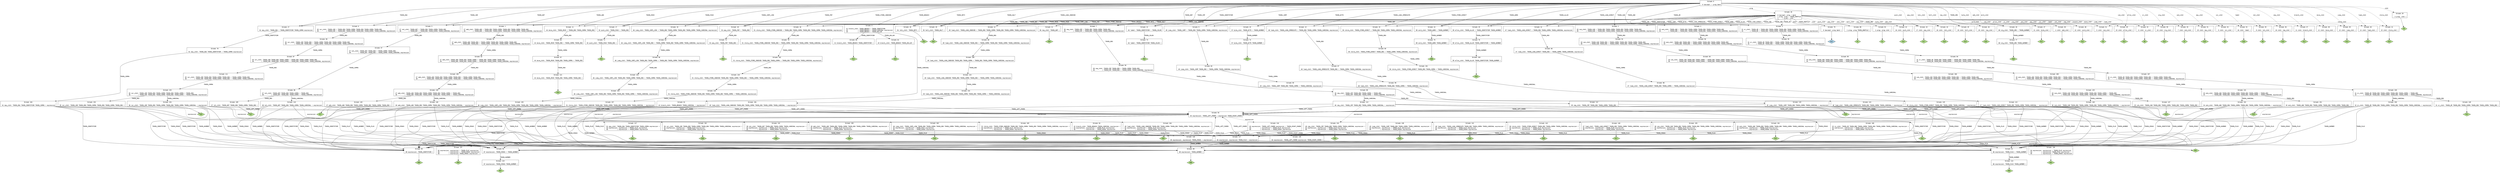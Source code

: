 // Gerado por GNU Bison 3.8.2.
// Reportar erros a <bug-bison@gnu.org>.
// Página inicial: <https://www.gnu.org/software/bison/>.

digraph "Step1/asm_parser.y"
{
  node [fontname = courier, shape = box, colorscheme = paired6]
  edge [fontname = courier]

  0 [label="Estado 0\n\l  0 $accept: • prog $end\l"]
  0 -> 1 [style=solid label="TOKEN_ADD"]
  0 -> 2 [style=solid label="TOKEN_SUB"]
  0 -> 3 [style=solid label="TOKEN_OR"]
  0 -> 4 [style=solid label="TOKEN_AND"]
  0 -> 5 [style=solid label="TOKEN_NOT"]
  0 -> 6 [style=solid label="TOKEN_XOR"]
  0 -> 7 [style=solid label="TOKEN_CMP"]
  0 -> 8 [style=solid label="TOKEN_BRANCH"]
  0 -> 9 [style=solid label="TOKEN_JUMP"]
  0 -> 10 [style=solid label="TOKEN_JUMP_LINK"]
  0 -> 11 [style=solid label="TOKEN_MOVE"]
  0 -> 12 [style=solid label="TOKEN_LOAD_DIRECT"]
  0 -> 13 [style=solid label="TOKEN_LOAD_IMMEDIATE"]
  0 -> 14 [style=solid label="TOKEN_LOAD_INDEXED"]
  0 -> 15 [style=solid label="TOKEN_STORE_DIRECT"]
  0 -> 16 [style=solid label="TOKEN_STORE_INDEXED"]
  0 -> 17 [style=solid label="TOKEN_PUSH"]
  0 -> 18 [style=solid label="TOKEN_POP"]
  0 -> 19 [style=solid label="TOKEN_RETI"]
  0 -> 20 [style=solid label="TOKEN_HALT"]
  0 -> 21 [style=solid label="TOKEN_NOP"]
  0 -> 22 [style=solid label="TOKEN_IDENTIFIER"]
  0 -> 23 [style=solid label="TOKEN_BYTE"]
  0 -> 24 [style=solid label="TOKEN_WORD"]
  0 -> 25 [style=solid label="TOKEN_ALLOC"]
  0 -> 26 [style=solid label="TOKEN_ORG"]
  0 -> 27 [style=solid label="TOKEN_EQU"]
  0 -> 28 [style=dashed label="prog"]
  0 -> 29 [style=dashed label="stmt"]
  0 -> 30 [style=dashed label="add_stmt"]
  0 -> 31 [style=dashed label="sub_stmt"]
  0 -> 32 [style=dashed label="or_stmt"]
  0 -> 33 [style=dashed label="and_stmt"]
  0 -> 34 [style=dashed label="xor_stmt"]
  0 -> 35 [style=dashed label="not_stmt"]
  0 -> 36 [style=dashed label="cmp_stmt"]
  0 -> 37 [style=dashed label="branch_stmt"]
  0 -> 38 [style=dashed label="move_stmt"]
  0 -> 39 [style=dashed label="jump_stmt"]
  0 -> 40 [style=dashed label="load_stmt"]
  0 -> 41 [style=dashed label="store_stmt"]
  0 -> 42 [style=dashed label="push_stmt"]
  0 -> 43 [style=dashed label="pop_stmt"]
  0 -> 44 [style=dashed label="reti_stmt"]
  0 -> 45 [style=dashed label="halt_stmt"]
  0 -> 46 [style=dashed label="nop_stmt"]
  0 -> 47 [style=dashed label="byte_stmt"]
  0 -> 48 [style=dashed label="word_stmt"]
  0 -> 49 [style=dashed label="alloc_stmt"]
  0 -> 50 [style=dashed label="org_stmt"]
  0 -> 51 [style=dashed label="equ_stmt"]
  0 -> 52 [style=dashed label="label"]
  1 [label="Estado 1\n\l 27 add_stmt: TOKEN_ADD • TOKEN_REG TOKEN_COMMA TOKEN_REG TOKEN_COMMA TOKEN_REG\l 28         | TOKEN_ADD • TOKEN_REG TOKEN_COMMA TOKEN_REG TOKEN_COMMA TOKEN_CARDINAL expression\l"]
  1 -> 53 [style=solid label="TOKEN_REG"]
  2 [label="Estado 2\n\l 29 sub_stmt: TOKEN_SUB • TOKEN_REG TOKEN_COMMA TOKEN_REG TOKEN_COMMA TOKEN_REG\l 30         | TOKEN_SUB • TOKEN_REG TOKEN_COMMA TOKEN_REG TOKEN_COMMA TOKEN_CARDINAL expression\l"]
  2 -> 54 [style=solid label="TOKEN_REG"]
  3 [label="Estado 3\n\l 31 or_stmt: TOKEN_OR • TOKEN_REG TOKEN_COMMA TOKEN_REG TOKEN_COMMA TOKEN_REG\l 32        | TOKEN_OR • TOKEN_REG TOKEN_COMMA TOKEN_REG TOKEN_COMMA TOKEN_CARDINAL expression\l"]
  3 -> 55 [style=solid label="TOKEN_REG"]
  4 [label="Estado 4\n\l 33 and_stmt: TOKEN_AND • TOKEN_REG TOKEN_COMMA TOKEN_REG TOKEN_COMMA TOKEN_REG\l 34         | TOKEN_AND • TOKEN_REG TOKEN_COMMA TOKEN_REG TOKEN_COMMA TOKEN_CARDINAL expression\l"]
  4 -> 56 [style=solid label="TOKEN_REG"]
  5 [label="Estado 5\n\l 37 not_stmt: TOKEN_NOT • TOKEN_REG TOKEN_COMMA TOKEN_REG\l 38         | TOKEN_NOT • TOKEN_REG TOKEN_COMMA TOKEN_CARDINAL expression\l"]
  5 -> 57 [style=solid label="TOKEN_REG"]
  6 [label="Estado 6\n\l 35 xor_stmt: TOKEN_XOR • TOKEN_REG TOKEN_COMMA TOKEN_REG TOKEN_COMMA TOKEN_REG\l 36         | TOKEN_XOR • TOKEN_REG TOKEN_COMMA TOKEN_REG TOKEN_COMMA TOKEN_CARDINAL expression\l"]
  6 -> 58 [style=solid label="TOKEN_REG"]
  7 [label="Estado 7\n\l 39 cmp_stmt: TOKEN_CMP • TOKEN_REG TOKEN_COMMA TOKEN_REG\l 40         | TOKEN_CMP • TOKEN_REG TOKEN_COMMA TOKEN_CARDINAL expression\l"]
  7 -> 59 [style=solid label="TOKEN_REG"]
  8 [label="Estado 8\n\l 41 branch_stmt: TOKEN_BRANCH • TOKEN_IDENTIFIER\l 42            | TOKEN_BRANCH • TOKEN_CARDINAL expression\l 43            | TOKEN_BRANCH • TOKEN_DOLLAR\l"]
  8 -> 60 [style=solid label="TOKEN_IDENTIFIER"]
  8 -> 61 [style=solid label="TOKEN_CARDINAL"]
  8 -> 62 [style=solid label="TOKEN_DOLLAR"]
  9 [label="Estado 9\n\l 45 jump_stmt: TOKEN_JUMP • TOKEN_REG TOKEN_COMMA TOKEN_CARDINAL expression\l"]
  9 -> 63 [style=solid label="TOKEN_REG"]
  10 [label="Estado 10\n\l 46 jump_stmt: TOKEN_JUMP_LINK • TOKEN_REG TOKEN_COMMA TOKEN_REG TOKEN_COMMA TOKEN_CARDINAL expression\l"]
  10 -> 64 [style=solid label="TOKEN_REG"]
  11 [label="Estado 11\n\l 44 move_stmt: TOKEN_MOVE • TOKEN_REG TOKEN_COMMA TOKEN_REG\l"]
  11 -> 65 [style=solid label="TOKEN_REG"]
  12 [label="Estado 12\n\l 47 load_stmt: TOKEN_LOAD_DIRECT • TOKEN_REG TOKEN_COMMA TOKEN_CARDINAL expression\l"]
  12 -> 66 [style=solid label="TOKEN_REG"]
  13 [label="Estado 13\n\l 48 load_stmt: TOKEN_LOAD_IMMEDIATE • TOKEN_REG TOKEN_COMMA TOKEN_CARDINAL expression\l"]
  13 -> 67 [style=solid label="TOKEN_REG"]
  14 [label="Estado 14\n\l 49 load_stmt: TOKEN_LOAD_INDEXED • TOKEN_REG TOKEN_COMMA TOKEN_REG TOKEN_COMMA TOKEN_CARDINAL expression\l"]
  14 -> 68 [style=solid label="TOKEN_REG"]
  15 [label="Estado 15\n\l 50 store_stmt: TOKEN_STORE_DIRECT • TOKEN_REG TOKEN_COMMA TOKEN_CARDINAL expression\l"]
  15 -> 69 [style=solid label="TOKEN_REG"]
  16 [label="Estado 16\n\l 51 store_stmt: TOKEN_STORE_INDEXED • TOKEN_REG TOKEN_COMMA TOKEN_REG TOKEN_COMMA TOKEN_CARDINAL expression\l"]
  16 -> 70 [style=solid label="TOKEN_REG"]
  17 [label="Estado 17\n\l 52 push_stmt: TOKEN_PUSH • TOKEN_REG\l"]
  17 -> 71 [style=solid label="TOKEN_REG"]
  18 [label="Estado 18\n\l 53 pop_stmt: TOKEN_POP • TOKEN_REG\l"]
  18 -> 72 [style=solid label="TOKEN_REG"]
  19 [label="Estado 19\n\l 54 reti_stmt: TOKEN_RETI •\l"]
  19 -> "19R54" [style=solid]
 "19R54" [label="R54", fillcolor=3, shape=diamond, style=filled]
  20 [label="Estado 20\n\l 55 halt_stmt: TOKEN_HALT •\l"]
  20 -> "20R55" [style=solid]
 "20R55" [label="R55", fillcolor=3, shape=diamond, style=filled]
  21 [label="Estado 21\n\l 56 nop_stmt: TOKEN_NOP •\l"]
  21 -> "21R56" [style=solid]
 "21R56" [label="R56", fillcolor=3, shape=diamond, style=filled]
  22 [label="Estado 22\n\l 62 label: TOKEN_IDENTIFIER • TOKEN_COLON\l"]
  22 -> 73 [style=solid label="TOKEN_COLON"]
  23 [label="Estado 23\n\l 57 byte_stmt: TOKEN_BYTE • TOKEN_NUMBER\l"]
  23 -> 74 [style=solid label="TOKEN_NUMBER"]
  24 [label="Estado 24\n\l 58 word_stmt: TOKEN_WORD • TOKEN_NUMBER\l"]
  24 -> 75 [style=solid label="TOKEN_NUMBER"]
  25 [label="Estado 25\n\l 59 alloc_stmt: TOKEN_ALLOC • TOKEN_IDENTIFIER TOKEN_NUMBER\l"]
  25 -> 76 [style=solid label="TOKEN_IDENTIFIER"]
  26 [label="Estado 26\n\l 60 org_stmt: TOKEN_ORG • TOKEN_NUMBER\l"]
  26 -> 77 [style=solid label="TOKEN_NUMBER"]
  27 [label="Estado 27\n\l 61 equ_stmt: TOKEN_EQU • TOKEN_IDENTIFIER TOKEN_COMMA expression\l"]
  27 -> 78 [style=solid label="TOKEN_IDENTIFIER"]
  28 [label="Estado 28\n\l  0 $accept: prog • $end\l  1 prog: prog • TOKEN_ENDFILE\l  2     | prog • stmt\l"]
  28 -> 79 [style=solid label="$end"]
  28 -> 1 [style=solid label="TOKEN_ADD"]
  28 -> 2 [style=solid label="TOKEN_SUB"]
  28 -> 3 [style=solid label="TOKEN_OR"]
  28 -> 4 [style=solid label="TOKEN_AND"]
  28 -> 5 [style=solid label="TOKEN_NOT"]
  28 -> 6 [style=solid label="TOKEN_XOR"]
  28 -> 7 [style=solid label="TOKEN_CMP"]
  28 -> 8 [style=solid label="TOKEN_BRANCH"]
  28 -> 9 [style=solid label="TOKEN_JUMP"]
  28 -> 10 [style=solid label="TOKEN_JUMP_LINK"]
  28 -> 11 [style=solid label="TOKEN_MOVE"]
  28 -> 12 [style=solid label="TOKEN_LOAD_DIRECT"]
  28 -> 13 [style=solid label="TOKEN_LOAD_IMMEDIATE"]
  28 -> 14 [style=solid label="TOKEN_LOAD_INDEXED"]
  28 -> 15 [style=solid label="TOKEN_STORE_DIRECT"]
  28 -> 16 [style=solid label="TOKEN_STORE_INDEXED"]
  28 -> 17 [style=solid label="TOKEN_PUSH"]
  28 -> 18 [style=solid label="TOKEN_POP"]
  28 -> 19 [style=solid label="TOKEN_RETI"]
  28 -> 20 [style=solid label="TOKEN_HALT"]
  28 -> 21 [style=solid label="TOKEN_NOP"]
  28 -> 22 [style=solid label="TOKEN_IDENTIFIER"]
  28 -> 80 [style=solid label="TOKEN_ENDFILE"]
  28 -> 23 [style=solid label="TOKEN_BYTE"]
  28 -> 24 [style=solid label="TOKEN_WORD"]
  28 -> 25 [style=solid label="TOKEN_ALLOC"]
  28 -> 26 [style=solid label="TOKEN_ORG"]
  28 -> 27 [style=solid label="TOKEN_EQU"]
  28 -> 81 [style=dashed label="stmt"]
  28 -> 30 [style=dashed label="add_stmt"]
  28 -> 31 [style=dashed label="sub_stmt"]
  28 -> 32 [style=dashed label="or_stmt"]
  28 -> 33 [style=dashed label="and_stmt"]
  28 -> 34 [style=dashed label="xor_stmt"]
  28 -> 35 [style=dashed label="not_stmt"]
  28 -> 36 [style=dashed label="cmp_stmt"]
  28 -> 37 [style=dashed label="branch_stmt"]
  28 -> 38 [style=dashed label="move_stmt"]
  28 -> 39 [style=dashed label="jump_stmt"]
  28 -> 40 [style=dashed label="load_stmt"]
  28 -> 41 [style=dashed label="store_stmt"]
  28 -> 42 [style=dashed label="push_stmt"]
  28 -> 43 [style=dashed label="pop_stmt"]
  28 -> 44 [style=dashed label="reti_stmt"]
  28 -> 45 [style=dashed label="halt_stmt"]
  28 -> 46 [style=dashed label="nop_stmt"]
  28 -> 47 [style=dashed label="byte_stmt"]
  28 -> 48 [style=dashed label="word_stmt"]
  28 -> 49 [style=dashed label="alloc_stmt"]
  28 -> 50 [style=dashed label="org_stmt"]
  28 -> 51 [style=dashed label="equ_stmt"]
  28 -> 52 [style=dashed label="label"]
  29 [label="Estado 29\n\l  3 prog: stmt •\l"]
  29 -> "29R3" [style=solid]
 "29R3" [label="R3", fillcolor=3, shape=diamond, style=filled]
  30 [label="Estado 30\n\l  4 stmt: add_stmt •\l"]
  30 -> "30R4" [style=solid]
 "30R4" [label="R4", fillcolor=3, shape=diamond, style=filled]
  31 [label="Estado 31\n\l  5 stmt: sub_stmt •\l"]
  31 -> "31R5" [style=solid]
 "31R5" [label="R5", fillcolor=3, shape=diamond, style=filled]
  32 [label="Estado 32\n\l  6 stmt: or_stmt •\l"]
  32 -> "32R6" [style=solid]
 "32R6" [label="R6", fillcolor=3, shape=diamond, style=filled]
  33 [label="Estado 33\n\l  7 stmt: and_stmt •\l"]
  33 -> "33R7" [style=solid]
 "33R7" [label="R7", fillcolor=3, shape=diamond, style=filled]
  34 [label="Estado 34\n\l  9 stmt: xor_stmt •\l"]
  34 -> "34R9" [style=solid]
 "34R9" [label="R9", fillcolor=3, shape=diamond, style=filled]
  35 [label="Estado 35\n\l  8 stmt: not_stmt •\l"]
  35 -> "35R8" [style=solid]
 "35R8" [label="R8", fillcolor=3, shape=diamond, style=filled]
  36 [label="Estado 36\n\l 10 stmt: cmp_stmt •\l"]
  36 -> "36R10" [style=solid]
 "36R10" [label="R10", fillcolor=3, shape=diamond, style=filled]
  37 [label="Estado 37\n\l 11 stmt: branch_stmt •\l"]
  37 -> "37R11" [style=solid]
 "37R11" [label="R11", fillcolor=3, shape=diamond, style=filled]
  38 [label="Estado 38\n\l 12 stmt: move_stmt •\l"]
  38 -> "38R12" [style=solid]
 "38R12" [label="R12", fillcolor=3, shape=diamond, style=filled]
  39 [label="Estado 39\n\l 13 stmt: jump_stmt •\l"]
  39 -> "39R13" [style=solid]
 "39R13" [label="R13", fillcolor=3, shape=diamond, style=filled]
  40 [label="Estado 40\n\l 14 stmt: load_stmt •\l"]
  40 -> "40R14" [style=solid]
 "40R14" [label="R14", fillcolor=3, shape=diamond, style=filled]
  41 [label="Estado 41\n\l 15 stmt: store_stmt •\l"]
  41 -> "41R15" [style=solid]
 "41R15" [label="R15", fillcolor=3, shape=diamond, style=filled]
  42 [label="Estado 42\n\l 16 stmt: push_stmt •\l"]
  42 -> "42R16" [style=solid]
 "42R16" [label="R16", fillcolor=3, shape=diamond, style=filled]
  43 [label="Estado 43\n\l 17 stmt: pop_stmt •\l"]
  43 -> "43R17" [style=solid]
 "43R17" [label="R17", fillcolor=3, shape=diamond, style=filled]
  44 [label="Estado 44\n\l 18 stmt: reti_stmt •\l"]
  44 -> "44R18" [style=solid]
 "44R18" [label="R18", fillcolor=3, shape=diamond, style=filled]
  45 [label="Estado 45\n\l 19 stmt: halt_stmt •\l"]
  45 -> "45R19" [style=solid]
 "45R19" [label="R19", fillcolor=3, shape=diamond, style=filled]
  46 [label="Estado 46\n\l 20 stmt: nop_stmt •\l"]
  46 -> "46R20" [style=solid]
 "46R20" [label="R20", fillcolor=3, shape=diamond, style=filled]
  47 [label="Estado 47\n\l 21 stmt: byte_stmt •\l"]
  47 -> "47R21" [style=solid]
 "47R21" [label="R21", fillcolor=3, shape=diamond, style=filled]
  48 [label="Estado 48\n\l 22 stmt: word_stmt •\l"]
  48 -> "48R22" [style=solid]
 "48R22" [label="R22", fillcolor=3, shape=diamond, style=filled]
  49 [label="Estado 49\n\l 23 stmt: alloc_stmt •\l"]
  49 -> "49R23" [style=solid]
 "49R23" [label="R23", fillcolor=3, shape=diamond, style=filled]
  50 [label="Estado 50\n\l 24 stmt: org_stmt •\l"]
  50 -> "50R24" [style=solid]
 "50R24" [label="R24", fillcolor=3, shape=diamond, style=filled]
  51 [label="Estado 51\n\l 25 stmt: equ_stmt •\l"]
  51 -> "51R25" [style=solid]
 "51R25" [label="R25", fillcolor=3, shape=diamond, style=filled]
  52 [label="Estado 52\n\l 26 stmt: label •\l"]
  52 -> "52R26" [style=solid]
 "52R26" [label="R26", fillcolor=3, shape=diamond, style=filled]
  53 [label="Estado 53\n\l 27 add_stmt: TOKEN_ADD TOKEN_REG • TOKEN_COMMA TOKEN_REG TOKEN_COMMA TOKEN_REG\l 28         | TOKEN_ADD TOKEN_REG • TOKEN_COMMA TOKEN_REG TOKEN_COMMA TOKEN_CARDINAL expression\l"]
  53 -> 82 [style=solid label="TOKEN_COMMA"]
  54 [label="Estado 54\n\l 29 sub_stmt: TOKEN_SUB TOKEN_REG • TOKEN_COMMA TOKEN_REG TOKEN_COMMA TOKEN_REG\l 30         | TOKEN_SUB TOKEN_REG • TOKEN_COMMA TOKEN_REG TOKEN_COMMA TOKEN_CARDINAL expression\l"]
  54 -> 83 [style=solid label="TOKEN_COMMA"]
  55 [label="Estado 55\n\l 31 or_stmt: TOKEN_OR TOKEN_REG • TOKEN_COMMA TOKEN_REG TOKEN_COMMA TOKEN_REG\l 32        | TOKEN_OR TOKEN_REG • TOKEN_COMMA TOKEN_REG TOKEN_COMMA TOKEN_CARDINAL expression\l"]
  55 -> 84 [style=solid label="TOKEN_COMMA"]
  56 [label="Estado 56\n\l 33 and_stmt: TOKEN_AND TOKEN_REG • TOKEN_COMMA TOKEN_REG TOKEN_COMMA TOKEN_REG\l 34         | TOKEN_AND TOKEN_REG • TOKEN_COMMA TOKEN_REG TOKEN_COMMA TOKEN_CARDINAL expression\l"]
  56 -> 85 [style=solid label="TOKEN_COMMA"]
  57 [label="Estado 57\n\l 37 not_stmt: TOKEN_NOT TOKEN_REG • TOKEN_COMMA TOKEN_REG\l 38         | TOKEN_NOT TOKEN_REG • TOKEN_COMMA TOKEN_CARDINAL expression\l"]
  57 -> 86 [style=solid label="TOKEN_COMMA"]
  58 [label="Estado 58\n\l 35 xor_stmt: TOKEN_XOR TOKEN_REG • TOKEN_COMMA TOKEN_REG TOKEN_COMMA TOKEN_REG\l 36         | TOKEN_XOR TOKEN_REG • TOKEN_COMMA TOKEN_REG TOKEN_COMMA TOKEN_CARDINAL expression\l"]
  58 -> 87 [style=solid label="TOKEN_COMMA"]
  59 [label="Estado 59\n\l 39 cmp_stmt: TOKEN_CMP TOKEN_REG • TOKEN_COMMA TOKEN_REG\l 40         | TOKEN_CMP TOKEN_REG • TOKEN_COMMA TOKEN_CARDINAL expression\l"]
  59 -> 88 [style=solid label="TOKEN_COMMA"]
  60 [label="Estado 60\n\l 41 branch_stmt: TOKEN_BRANCH TOKEN_IDENTIFIER •\l"]
  60 -> "60R41" [style=solid]
 "60R41" [label="R41", fillcolor=3, shape=diamond, style=filled]
  61 [label="Estado 61\n\l 42 branch_stmt: TOKEN_BRANCH TOKEN_CARDINAL • expression\l"]
  61 -> 89 [style=solid label="TOKEN_NUMBER"]
  61 -> 90 [style=solid label="TOKEN_IDENTIFIER"]
  61 -> 91 [style=solid label="TOKEN_PLUS"]
  61 -> 92 [style=solid label="TOKEN_MINUS"]
  61 -> 93 [style=solid label="TOKEN_LEFT_PAREN"]
  61 -> 94 [style=dashed label="expression"]
  62 [label="Estado 62\n\l 43 branch_stmt: TOKEN_BRANCH TOKEN_DOLLAR •\l"]
  62 -> "62R43" [style=solid]
 "62R43" [label="R43", fillcolor=3, shape=diamond, style=filled]
  63 [label="Estado 63\n\l 45 jump_stmt: TOKEN_JUMP TOKEN_REG • TOKEN_COMMA TOKEN_CARDINAL expression\l"]
  63 -> 95 [style=solid label="TOKEN_COMMA"]
  64 [label="Estado 64\n\l 46 jump_stmt: TOKEN_JUMP_LINK TOKEN_REG • TOKEN_COMMA TOKEN_REG TOKEN_COMMA TOKEN_CARDINAL expression\l"]
  64 -> 96 [style=solid label="TOKEN_COMMA"]
  65 [label="Estado 65\n\l 44 move_stmt: TOKEN_MOVE TOKEN_REG • TOKEN_COMMA TOKEN_REG\l"]
  65 -> 97 [style=solid label="TOKEN_COMMA"]
  66 [label="Estado 66\n\l 47 load_stmt: TOKEN_LOAD_DIRECT TOKEN_REG • TOKEN_COMMA TOKEN_CARDINAL expression\l"]
  66 -> 98 [style=solid label="TOKEN_COMMA"]
  67 [label="Estado 67\n\l 48 load_stmt: TOKEN_LOAD_IMMEDIATE TOKEN_REG • TOKEN_COMMA TOKEN_CARDINAL expression\l"]
  67 -> 99 [style=solid label="TOKEN_COMMA"]
  68 [label="Estado 68\n\l 49 load_stmt: TOKEN_LOAD_INDEXED TOKEN_REG • TOKEN_COMMA TOKEN_REG TOKEN_COMMA TOKEN_CARDINAL expression\l"]
  68 -> 100 [style=solid label="TOKEN_COMMA"]
  69 [label="Estado 69\n\l 50 store_stmt: TOKEN_STORE_DIRECT TOKEN_REG • TOKEN_COMMA TOKEN_CARDINAL expression\l"]
  69 -> 101 [style=solid label="TOKEN_COMMA"]
  70 [label="Estado 70\n\l 51 store_stmt: TOKEN_STORE_INDEXED TOKEN_REG • TOKEN_COMMA TOKEN_REG TOKEN_COMMA TOKEN_CARDINAL expression\l"]
  70 -> 102 [style=solid label="TOKEN_COMMA"]
  71 [label="Estado 71\n\l 52 push_stmt: TOKEN_PUSH TOKEN_REG •\l"]
  71 -> "71R52" [style=solid]
 "71R52" [label="R52", fillcolor=3, shape=diamond, style=filled]
  72 [label="Estado 72\n\l 53 pop_stmt: TOKEN_POP TOKEN_REG •\l"]
  72 -> "72R53" [style=solid]
 "72R53" [label="R53", fillcolor=3, shape=diamond, style=filled]
  73 [label="Estado 73\n\l 62 label: TOKEN_IDENTIFIER TOKEN_COLON •\l"]
  73 -> "73R62" [style=solid]
 "73R62" [label="R62", fillcolor=3, shape=diamond, style=filled]
  74 [label="Estado 74\n\l 57 byte_stmt: TOKEN_BYTE TOKEN_NUMBER •\l"]
  74 -> "74R57" [style=solid]
 "74R57" [label="R57", fillcolor=3, shape=diamond, style=filled]
  75 [label="Estado 75\n\l 58 word_stmt: TOKEN_WORD TOKEN_NUMBER •\l"]
  75 -> "75R58" [style=solid]
 "75R58" [label="R58", fillcolor=3, shape=diamond, style=filled]
  76 [label="Estado 76\n\l 59 alloc_stmt: TOKEN_ALLOC TOKEN_IDENTIFIER • TOKEN_NUMBER\l"]
  76 -> 103 [style=solid label="TOKEN_NUMBER"]
  77 [label="Estado 77\n\l 60 org_stmt: TOKEN_ORG TOKEN_NUMBER •\l"]
  77 -> "77R60" [style=solid]
 "77R60" [label="R60", fillcolor=3, shape=diamond, style=filled]
  78 [label="Estado 78\n\l 61 equ_stmt: TOKEN_EQU TOKEN_IDENTIFIER • TOKEN_COMMA expression\l"]
  78 -> 104 [style=solid label="TOKEN_COMMA"]
  79 [label="Estado 79\n\l  0 $accept: prog $end •\l"]
  79 -> "79R0" [style=solid]
 "79R0" [label="Acc", fillcolor=1, shape=diamond, style=filled]
  80 [label="Estado 80\n\l  1 prog: prog TOKEN_ENDFILE •\l"]
  80 -> "80R1" [style=solid]
 "80R1" [label="R1", fillcolor=3, shape=diamond, style=filled]
  81 [label="Estado 81\n\l  2 prog: prog stmt •\l"]
  81 -> "81R2" [style=solid]
 "81R2" [label="R2", fillcolor=3, shape=diamond, style=filled]
  82 [label="Estado 82\n\l 27 add_stmt: TOKEN_ADD TOKEN_REG TOKEN_COMMA • TOKEN_REG TOKEN_COMMA TOKEN_REG\l 28         | TOKEN_ADD TOKEN_REG TOKEN_COMMA • TOKEN_REG TOKEN_COMMA TOKEN_CARDINAL expression\l"]
  82 -> 105 [style=solid label="TOKEN_REG"]
  83 [label="Estado 83\n\l 29 sub_stmt: TOKEN_SUB TOKEN_REG TOKEN_COMMA • TOKEN_REG TOKEN_COMMA TOKEN_REG\l 30         | TOKEN_SUB TOKEN_REG TOKEN_COMMA • TOKEN_REG TOKEN_COMMA TOKEN_CARDINAL expression\l"]
  83 -> 106 [style=solid label="TOKEN_REG"]
  84 [label="Estado 84\n\l 31 or_stmt: TOKEN_OR TOKEN_REG TOKEN_COMMA • TOKEN_REG TOKEN_COMMA TOKEN_REG\l 32        | TOKEN_OR TOKEN_REG TOKEN_COMMA • TOKEN_REG TOKEN_COMMA TOKEN_CARDINAL expression\l"]
  84 -> 107 [style=solid label="TOKEN_REG"]
  85 [label="Estado 85\n\l 33 and_stmt: TOKEN_AND TOKEN_REG TOKEN_COMMA • TOKEN_REG TOKEN_COMMA TOKEN_REG\l 34         | TOKEN_AND TOKEN_REG TOKEN_COMMA • TOKEN_REG TOKEN_COMMA TOKEN_CARDINAL expression\l"]
  85 -> 108 [style=solid label="TOKEN_REG"]
  86 [label="Estado 86\n\l 37 not_stmt: TOKEN_NOT TOKEN_REG TOKEN_COMMA • TOKEN_REG\l 38         | TOKEN_NOT TOKEN_REG TOKEN_COMMA • TOKEN_CARDINAL expression\l"]
  86 -> 109 [style=solid label="TOKEN_REG"]
  86 -> 110 [style=solid label="TOKEN_CARDINAL"]
  87 [label="Estado 87\n\l 35 xor_stmt: TOKEN_XOR TOKEN_REG TOKEN_COMMA • TOKEN_REG TOKEN_COMMA TOKEN_REG\l 36         | TOKEN_XOR TOKEN_REG TOKEN_COMMA • TOKEN_REG TOKEN_COMMA TOKEN_CARDINAL expression\l"]
  87 -> 111 [style=solid label="TOKEN_REG"]
  88 [label="Estado 88\n\l 39 cmp_stmt: TOKEN_CMP TOKEN_REG TOKEN_COMMA • TOKEN_REG\l 40         | TOKEN_CMP TOKEN_REG TOKEN_COMMA • TOKEN_CARDINAL expression\l"]
  88 -> 112 [style=solid label="TOKEN_REG"]
  88 -> 113 [style=solid label="TOKEN_CARDINAL"]
  89 [label="Estado 89\n\l 68 expression: TOKEN_NUMBER •\l"]
  89 -> "89R68" [style=solid]
 "89R68" [label="R68", fillcolor=3, shape=diamond, style=filled]
  90 [label="Estado 90\n\l 69 expression: TOKEN_IDENTIFIER •\l"]
  90 -> "90R69" [style=solid]
 "90R69" [label="R69", fillcolor=3, shape=diamond, style=filled]
  91 [label="Estado 91\n\l 66 expression: TOKEN_PLUS • TOKEN_NUMBER\l"]
  91 -> 114 [style=solid label="TOKEN_NUMBER"]
  92 [label="Estado 92\n\l 67 expression: TOKEN_MINUS • TOKEN_NUMBER\l"]
  92 -> 115 [style=solid label="TOKEN_NUMBER"]
  93 [label="Estado 93\n\l 63 expression: TOKEN_LEFT_PAREN • expression TOKEN_RIGHT_PAREN\l"]
  93 -> 89 [style=solid label="TOKEN_NUMBER"]
  93 -> 90 [style=solid label="TOKEN_IDENTIFIER"]
  93 -> 91 [style=solid label="TOKEN_PLUS"]
  93 -> 92 [style=solid label="TOKEN_MINUS"]
  93 -> 93 [style=solid label="TOKEN_LEFT_PAREN"]
  93 -> 116 [style=dashed label="expression"]
  94 [label="Estado 94\n\l 42 branch_stmt: TOKEN_BRANCH TOKEN_CARDINAL expression •\l 64 expression: expression • TOKEN_PLUS expression\l 65           | expression • TOKEN_MINUS expression\l"]
  94 -> 117 [style=solid label="TOKEN_PLUS"]
  94 -> 118 [style=solid label="TOKEN_MINUS"]
  94 -> "94R42" [style=solid]
 "94R42" [label="R42", fillcolor=3, shape=diamond, style=filled]
  95 [label="Estado 95\n\l 45 jump_stmt: TOKEN_JUMP TOKEN_REG TOKEN_COMMA • TOKEN_CARDINAL expression\l"]
  95 -> 119 [style=solid label="TOKEN_CARDINAL"]
  96 [label="Estado 96\n\l 46 jump_stmt: TOKEN_JUMP_LINK TOKEN_REG TOKEN_COMMA • TOKEN_REG TOKEN_COMMA TOKEN_CARDINAL expression\l"]
  96 -> 120 [style=solid label="TOKEN_REG"]
  97 [label="Estado 97\n\l 44 move_stmt: TOKEN_MOVE TOKEN_REG TOKEN_COMMA • TOKEN_REG\l"]
  97 -> 121 [style=solid label="TOKEN_REG"]
  98 [label="Estado 98\n\l 47 load_stmt: TOKEN_LOAD_DIRECT TOKEN_REG TOKEN_COMMA • TOKEN_CARDINAL expression\l"]
  98 -> 122 [style=solid label="TOKEN_CARDINAL"]
  99 [label="Estado 99\n\l 48 load_stmt: TOKEN_LOAD_IMMEDIATE TOKEN_REG TOKEN_COMMA • TOKEN_CARDINAL expression\l"]
  99 -> 123 [style=solid label="TOKEN_CARDINAL"]
  100 [label="Estado 100\n\l 49 load_stmt: TOKEN_LOAD_INDEXED TOKEN_REG TOKEN_COMMA • TOKEN_REG TOKEN_COMMA TOKEN_CARDINAL expression\l"]
  100 -> 124 [style=solid label="TOKEN_REG"]
  101 [label="Estado 101\n\l 50 store_stmt: TOKEN_STORE_DIRECT TOKEN_REG TOKEN_COMMA • TOKEN_CARDINAL expression\l"]
  101 -> 125 [style=solid label="TOKEN_CARDINAL"]
  102 [label="Estado 102\n\l 51 store_stmt: TOKEN_STORE_INDEXED TOKEN_REG TOKEN_COMMA • TOKEN_REG TOKEN_COMMA TOKEN_CARDINAL expression\l"]
  102 -> 126 [style=solid label="TOKEN_REG"]
  103 [label="Estado 103\n\l 59 alloc_stmt: TOKEN_ALLOC TOKEN_IDENTIFIER TOKEN_NUMBER •\l"]
  103 -> "103R59" [style=solid]
 "103R59" [label="R59", fillcolor=3, shape=diamond, style=filled]
  104 [label="Estado 104\n\l 61 equ_stmt: TOKEN_EQU TOKEN_IDENTIFIER TOKEN_COMMA • expression\l"]
  104 -> 89 [style=solid label="TOKEN_NUMBER"]
  104 -> 90 [style=solid label="TOKEN_IDENTIFIER"]
  104 -> 91 [style=solid label="TOKEN_PLUS"]
  104 -> 92 [style=solid label="TOKEN_MINUS"]
  104 -> 93 [style=solid label="TOKEN_LEFT_PAREN"]
  104 -> 127 [style=dashed label="expression"]
  105 [label="Estado 105\n\l 27 add_stmt: TOKEN_ADD TOKEN_REG TOKEN_COMMA TOKEN_REG • TOKEN_COMMA TOKEN_REG\l 28         | TOKEN_ADD TOKEN_REG TOKEN_COMMA TOKEN_REG • TOKEN_COMMA TOKEN_CARDINAL expression\l"]
  105 -> 128 [style=solid label="TOKEN_COMMA"]
  106 [label="Estado 106\n\l 29 sub_stmt: TOKEN_SUB TOKEN_REG TOKEN_COMMA TOKEN_REG • TOKEN_COMMA TOKEN_REG\l 30         | TOKEN_SUB TOKEN_REG TOKEN_COMMA TOKEN_REG • TOKEN_COMMA TOKEN_CARDINAL expression\l"]
  106 -> 129 [style=solid label="TOKEN_COMMA"]
  107 [label="Estado 107\n\l 31 or_stmt: TOKEN_OR TOKEN_REG TOKEN_COMMA TOKEN_REG • TOKEN_COMMA TOKEN_REG\l 32        | TOKEN_OR TOKEN_REG TOKEN_COMMA TOKEN_REG • TOKEN_COMMA TOKEN_CARDINAL expression\l"]
  107 -> 130 [style=solid label="TOKEN_COMMA"]
  108 [label="Estado 108\n\l 33 and_stmt: TOKEN_AND TOKEN_REG TOKEN_COMMA TOKEN_REG • TOKEN_COMMA TOKEN_REG\l 34         | TOKEN_AND TOKEN_REG TOKEN_COMMA TOKEN_REG • TOKEN_COMMA TOKEN_CARDINAL expression\l"]
  108 -> 131 [style=solid label="TOKEN_COMMA"]
  109 [label="Estado 109\n\l 37 not_stmt: TOKEN_NOT TOKEN_REG TOKEN_COMMA TOKEN_REG •\l"]
  109 -> "109R37" [style=solid]
 "109R37" [label="R37", fillcolor=3, shape=diamond, style=filled]
  110 [label="Estado 110\n\l 38 not_stmt: TOKEN_NOT TOKEN_REG TOKEN_COMMA TOKEN_CARDINAL • expression\l"]
  110 -> 89 [style=solid label="TOKEN_NUMBER"]
  110 -> 90 [style=solid label="TOKEN_IDENTIFIER"]
  110 -> 91 [style=solid label="TOKEN_PLUS"]
  110 -> 92 [style=solid label="TOKEN_MINUS"]
  110 -> 93 [style=solid label="TOKEN_LEFT_PAREN"]
  110 -> 132 [style=dashed label="expression"]
  111 [label="Estado 111\n\l 35 xor_stmt: TOKEN_XOR TOKEN_REG TOKEN_COMMA TOKEN_REG • TOKEN_COMMA TOKEN_REG\l 36         | TOKEN_XOR TOKEN_REG TOKEN_COMMA TOKEN_REG • TOKEN_COMMA TOKEN_CARDINAL expression\l"]
  111 -> 133 [style=solid label="TOKEN_COMMA"]
  112 [label="Estado 112\n\l 39 cmp_stmt: TOKEN_CMP TOKEN_REG TOKEN_COMMA TOKEN_REG •\l"]
  112 -> "112R39" [style=solid]
 "112R39" [label="R39", fillcolor=3, shape=diamond, style=filled]
  113 [label="Estado 113\n\l 40 cmp_stmt: TOKEN_CMP TOKEN_REG TOKEN_COMMA TOKEN_CARDINAL • expression\l"]
  113 -> 89 [style=solid label="TOKEN_NUMBER"]
  113 -> 90 [style=solid label="TOKEN_IDENTIFIER"]
  113 -> 91 [style=solid label="TOKEN_PLUS"]
  113 -> 92 [style=solid label="TOKEN_MINUS"]
  113 -> 93 [style=solid label="TOKEN_LEFT_PAREN"]
  113 -> 134 [style=dashed label="expression"]
  114 [label="Estado 114\n\l 66 expression: TOKEN_PLUS TOKEN_NUMBER •\l"]
  114 -> "114R66" [style=solid]
 "114R66" [label="R66", fillcolor=3, shape=diamond, style=filled]
  115 [label="Estado 115\n\l 67 expression: TOKEN_MINUS TOKEN_NUMBER •\l"]
  115 -> "115R67" [style=solid]
 "115R67" [label="R67", fillcolor=3, shape=diamond, style=filled]
  116 [label="Estado 116\n\l 63 expression: TOKEN_LEFT_PAREN expression • TOKEN_RIGHT_PAREN\l 64           | expression • TOKEN_PLUS expression\l 65           | expression • TOKEN_MINUS expression\l"]
  116 -> 117 [style=solid label="TOKEN_PLUS"]
  116 -> 118 [style=solid label="TOKEN_MINUS"]
  116 -> 135 [style=solid label="TOKEN_RIGHT_PAREN"]
  117 [label="Estado 117\n\l 64 expression: expression TOKEN_PLUS • expression\l"]
  117 -> 89 [style=solid label="TOKEN_NUMBER"]
  117 -> 90 [style=solid label="TOKEN_IDENTIFIER"]
  117 -> 91 [style=solid label="TOKEN_PLUS"]
  117 -> 92 [style=solid label="TOKEN_MINUS"]
  117 -> 93 [style=solid label="TOKEN_LEFT_PAREN"]
  117 -> 136 [style=dashed label="expression"]
  118 [label="Estado 118\n\l 65 expression: expression TOKEN_MINUS • expression\l"]
  118 -> 89 [style=solid label="TOKEN_NUMBER"]
  118 -> 90 [style=solid label="TOKEN_IDENTIFIER"]
  118 -> 91 [style=solid label="TOKEN_PLUS"]
  118 -> 92 [style=solid label="TOKEN_MINUS"]
  118 -> 93 [style=solid label="TOKEN_LEFT_PAREN"]
  118 -> 137 [style=dashed label="expression"]
  119 [label="Estado 119\n\l 45 jump_stmt: TOKEN_JUMP TOKEN_REG TOKEN_COMMA TOKEN_CARDINAL • expression\l"]
  119 -> 89 [style=solid label="TOKEN_NUMBER"]
  119 -> 90 [style=solid label="TOKEN_IDENTIFIER"]
  119 -> 91 [style=solid label="TOKEN_PLUS"]
  119 -> 92 [style=solid label="TOKEN_MINUS"]
  119 -> 93 [style=solid label="TOKEN_LEFT_PAREN"]
  119 -> 138 [style=dashed label="expression"]
  120 [label="Estado 120\n\l 46 jump_stmt: TOKEN_JUMP_LINK TOKEN_REG TOKEN_COMMA TOKEN_REG • TOKEN_COMMA TOKEN_CARDINAL expression\l"]
  120 -> 139 [style=solid label="TOKEN_COMMA"]
  121 [label="Estado 121\n\l 44 move_stmt: TOKEN_MOVE TOKEN_REG TOKEN_COMMA TOKEN_REG •\l"]
  121 -> "121R44" [style=solid]
 "121R44" [label="R44", fillcolor=3, shape=diamond, style=filled]
  122 [label="Estado 122\n\l 47 load_stmt: TOKEN_LOAD_DIRECT TOKEN_REG TOKEN_COMMA TOKEN_CARDINAL • expression\l"]
  122 -> 89 [style=solid label="TOKEN_NUMBER"]
  122 -> 90 [style=solid label="TOKEN_IDENTIFIER"]
  122 -> 91 [style=solid label="TOKEN_PLUS"]
  122 -> 92 [style=solid label="TOKEN_MINUS"]
  122 -> 93 [style=solid label="TOKEN_LEFT_PAREN"]
  122 -> 140 [style=dashed label="expression"]
  123 [label="Estado 123\n\l 48 load_stmt: TOKEN_LOAD_IMMEDIATE TOKEN_REG TOKEN_COMMA TOKEN_CARDINAL • expression\l"]
  123 -> 89 [style=solid label="TOKEN_NUMBER"]
  123 -> 90 [style=solid label="TOKEN_IDENTIFIER"]
  123 -> 91 [style=solid label="TOKEN_PLUS"]
  123 -> 92 [style=solid label="TOKEN_MINUS"]
  123 -> 93 [style=solid label="TOKEN_LEFT_PAREN"]
  123 -> 141 [style=dashed label="expression"]
  124 [label="Estado 124\n\l 49 load_stmt: TOKEN_LOAD_INDEXED TOKEN_REG TOKEN_COMMA TOKEN_REG • TOKEN_COMMA TOKEN_CARDINAL expression\l"]
  124 -> 142 [style=solid label="TOKEN_COMMA"]
  125 [label="Estado 125\n\l 50 store_stmt: TOKEN_STORE_DIRECT TOKEN_REG TOKEN_COMMA TOKEN_CARDINAL • expression\l"]
  125 -> 89 [style=solid label="TOKEN_NUMBER"]
  125 -> 90 [style=solid label="TOKEN_IDENTIFIER"]
  125 -> 91 [style=solid label="TOKEN_PLUS"]
  125 -> 92 [style=solid label="TOKEN_MINUS"]
  125 -> 93 [style=solid label="TOKEN_LEFT_PAREN"]
  125 -> 143 [style=dashed label="expression"]
  126 [label="Estado 126\n\l 51 store_stmt: TOKEN_STORE_INDEXED TOKEN_REG TOKEN_COMMA TOKEN_REG • TOKEN_COMMA TOKEN_CARDINAL expression\l"]
  126 -> 144 [style=solid label="TOKEN_COMMA"]
  127 [label="Estado 127\n\l 61 equ_stmt: TOKEN_EQU TOKEN_IDENTIFIER TOKEN_COMMA expression •\l 64 expression: expression • TOKEN_PLUS expression\l 65           | expression • TOKEN_MINUS expression\l"]
  127 -> 117 [style=solid label="TOKEN_PLUS"]
  127 -> 118 [style=solid label="TOKEN_MINUS"]
  127 -> "127R61" [style=solid]
 "127R61" [label="R61", fillcolor=3, shape=diamond, style=filled]
  128 [label="Estado 128\n\l 27 add_stmt: TOKEN_ADD TOKEN_REG TOKEN_COMMA TOKEN_REG TOKEN_COMMA • TOKEN_REG\l 28         | TOKEN_ADD TOKEN_REG TOKEN_COMMA TOKEN_REG TOKEN_COMMA • TOKEN_CARDINAL expression\l"]
  128 -> 145 [style=solid label="TOKEN_REG"]
  128 -> 146 [style=solid label="TOKEN_CARDINAL"]
  129 [label="Estado 129\n\l 29 sub_stmt: TOKEN_SUB TOKEN_REG TOKEN_COMMA TOKEN_REG TOKEN_COMMA • TOKEN_REG\l 30         | TOKEN_SUB TOKEN_REG TOKEN_COMMA TOKEN_REG TOKEN_COMMA • TOKEN_CARDINAL expression\l"]
  129 -> 147 [style=solid label="TOKEN_REG"]
  129 -> 148 [style=solid label="TOKEN_CARDINAL"]
  130 [label="Estado 130\n\l 31 or_stmt: TOKEN_OR TOKEN_REG TOKEN_COMMA TOKEN_REG TOKEN_COMMA • TOKEN_REG\l 32        | TOKEN_OR TOKEN_REG TOKEN_COMMA TOKEN_REG TOKEN_COMMA • TOKEN_CARDINAL expression\l"]
  130 -> 149 [style=solid label="TOKEN_REG"]
  130 -> 150 [style=solid label="TOKEN_CARDINAL"]
  131 [label="Estado 131\n\l 33 and_stmt: TOKEN_AND TOKEN_REG TOKEN_COMMA TOKEN_REG TOKEN_COMMA • TOKEN_REG\l 34         | TOKEN_AND TOKEN_REG TOKEN_COMMA TOKEN_REG TOKEN_COMMA • TOKEN_CARDINAL expression\l"]
  131 -> 151 [style=solid label="TOKEN_REG"]
  131 -> 152 [style=solid label="TOKEN_CARDINAL"]
  132 [label="Estado 132\n\l 38 not_stmt: TOKEN_NOT TOKEN_REG TOKEN_COMMA TOKEN_CARDINAL expression •\l 64 expression: expression • TOKEN_PLUS expression\l 65           | expression • TOKEN_MINUS expression\l"]
  132 -> 117 [style=solid label="TOKEN_PLUS"]
  132 -> 118 [style=solid label="TOKEN_MINUS"]
  132 -> "132R38" [style=solid]
 "132R38" [label="R38", fillcolor=3, shape=diamond, style=filled]
  133 [label="Estado 133\n\l 35 xor_stmt: TOKEN_XOR TOKEN_REG TOKEN_COMMA TOKEN_REG TOKEN_COMMA • TOKEN_REG\l 36         | TOKEN_XOR TOKEN_REG TOKEN_COMMA TOKEN_REG TOKEN_COMMA • TOKEN_CARDINAL expression\l"]
  133 -> 153 [style=solid label="TOKEN_REG"]
  133 -> 154 [style=solid label="TOKEN_CARDINAL"]
  134 [label="Estado 134\n\l 40 cmp_stmt: TOKEN_CMP TOKEN_REG TOKEN_COMMA TOKEN_CARDINAL expression •\l 64 expression: expression • TOKEN_PLUS expression\l 65           | expression • TOKEN_MINUS expression\l"]
  134 -> 117 [style=solid label="TOKEN_PLUS"]
  134 -> 118 [style=solid label="TOKEN_MINUS"]
  134 -> "134R40" [style=solid]
 "134R40" [label="R40", fillcolor=3, shape=diamond, style=filled]
  135 [label="Estado 135\n\l 63 expression: TOKEN_LEFT_PAREN expression TOKEN_RIGHT_PAREN •\l"]
  135 -> "135R63" [style=solid]
 "135R63" [label="R63", fillcolor=3, shape=diamond, style=filled]
  136 [label="Estado 136\n\l 64 expression: expression • TOKEN_PLUS expression\l 64           | expression TOKEN_PLUS expression •\l 65           | expression • TOKEN_MINUS expression\l"]
  136 -> "136R64" [style=solid]
 "136R64" [label="R64", fillcolor=3, shape=diamond, style=filled]
  137 [label="Estado 137\n\l 64 expression: expression • TOKEN_PLUS expression\l 65           | expression • TOKEN_MINUS expression\l 65           | expression TOKEN_MINUS expression •\l"]
  137 -> "137R65" [style=solid]
 "137R65" [label="R65", fillcolor=3, shape=diamond, style=filled]
  138 [label="Estado 138\n\l 45 jump_stmt: TOKEN_JUMP TOKEN_REG TOKEN_COMMA TOKEN_CARDINAL expression •\l 64 expression: expression • TOKEN_PLUS expression\l 65           | expression • TOKEN_MINUS expression\l"]
  138 -> 117 [style=solid label="TOKEN_PLUS"]
  138 -> 118 [style=solid label="TOKEN_MINUS"]
  138 -> "138R45" [style=solid]
 "138R45" [label="R45", fillcolor=3, shape=diamond, style=filled]
  139 [label="Estado 139\n\l 46 jump_stmt: TOKEN_JUMP_LINK TOKEN_REG TOKEN_COMMA TOKEN_REG TOKEN_COMMA • TOKEN_CARDINAL expression\l"]
  139 -> 155 [style=solid label="TOKEN_CARDINAL"]
  140 [label="Estado 140\n\l 47 load_stmt: TOKEN_LOAD_DIRECT TOKEN_REG TOKEN_COMMA TOKEN_CARDINAL expression •\l 64 expression: expression • TOKEN_PLUS expression\l 65           | expression • TOKEN_MINUS expression\l"]
  140 -> 117 [style=solid label="TOKEN_PLUS"]
  140 -> 118 [style=solid label="TOKEN_MINUS"]
  140 -> "140R47" [style=solid]
 "140R47" [label="R47", fillcolor=3, shape=diamond, style=filled]
  141 [label="Estado 141\n\l 48 load_stmt: TOKEN_LOAD_IMMEDIATE TOKEN_REG TOKEN_COMMA TOKEN_CARDINAL expression •\l 64 expression: expression • TOKEN_PLUS expression\l 65           | expression • TOKEN_MINUS expression\l"]
  141 -> 117 [style=solid label="TOKEN_PLUS"]
  141 -> 118 [style=solid label="TOKEN_MINUS"]
  141 -> "141R48" [style=solid]
 "141R48" [label="R48", fillcolor=3, shape=diamond, style=filled]
  142 [label="Estado 142\n\l 49 load_stmt: TOKEN_LOAD_INDEXED TOKEN_REG TOKEN_COMMA TOKEN_REG TOKEN_COMMA • TOKEN_CARDINAL expression\l"]
  142 -> 156 [style=solid label="TOKEN_CARDINAL"]
  143 [label="Estado 143\n\l 50 store_stmt: TOKEN_STORE_DIRECT TOKEN_REG TOKEN_COMMA TOKEN_CARDINAL expression •\l 64 expression: expression • TOKEN_PLUS expression\l 65           | expression • TOKEN_MINUS expression\l"]
  143 -> 117 [style=solid label="TOKEN_PLUS"]
  143 -> 118 [style=solid label="TOKEN_MINUS"]
  143 -> "143R50" [style=solid]
 "143R50" [label="R50", fillcolor=3, shape=diamond, style=filled]
  144 [label="Estado 144\n\l 51 store_stmt: TOKEN_STORE_INDEXED TOKEN_REG TOKEN_COMMA TOKEN_REG TOKEN_COMMA • TOKEN_CARDINAL expression\l"]
  144 -> 157 [style=solid label="TOKEN_CARDINAL"]
  145 [label="Estado 145\n\l 27 add_stmt: TOKEN_ADD TOKEN_REG TOKEN_COMMA TOKEN_REG TOKEN_COMMA TOKEN_REG •\l"]
  145 -> "145R27" [style=solid]
 "145R27" [label="R27", fillcolor=3, shape=diamond, style=filled]
  146 [label="Estado 146\n\l 28 add_stmt: TOKEN_ADD TOKEN_REG TOKEN_COMMA TOKEN_REG TOKEN_COMMA TOKEN_CARDINAL • expression\l"]
  146 -> 89 [style=solid label="TOKEN_NUMBER"]
  146 -> 90 [style=solid label="TOKEN_IDENTIFIER"]
  146 -> 91 [style=solid label="TOKEN_PLUS"]
  146 -> 92 [style=solid label="TOKEN_MINUS"]
  146 -> 93 [style=solid label="TOKEN_LEFT_PAREN"]
  146 -> 158 [style=dashed label="expression"]
  147 [label="Estado 147\n\l 29 sub_stmt: TOKEN_SUB TOKEN_REG TOKEN_COMMA TOKEN_REG TOKEN_COMMA TOKEN_REG •\l"]
  147 -> "147R29" [style=solid]
 "147R29" [label="R29", fillcolor=3, shape=diamond, style=filled]
  148 [label="Estado 148\n\l 30 sub_stmt: TOKEN_SUB TOKEN_REG TOKEN_COMMA TOKEN_REG TOKEN_COMMA TOKEN_CARDINAL • expression\l"]
  148 -> 89 [style=solid label="TOKEN_NUMBER"]
  148 -> 90 [style=solid label="TOKEN_IDENTIFIER"]
  148 -> 91 [style=solid label="TOKEN_PLUS"]
  148 -> 92 [style=solid label="TOKEN_MINUS"]
  148 -> 93 [style=solid label="TOKEN_LEFT_PAREN"]
  148 -> 159 [style=dashed label="expression"]
  149 [label="Estado 149\n\l 31 or_stmt: TOKEN_OR TOKEN_REG TOKEN_COMMA TOKEN_REG TOKEN_COMMA TOKEN_REG •\l"]
  149 -> "149R31" [style=solid]
 "149R31" [label="R31", fillcolor=3, shape=diamond, style=filled]
  150 [label="Estado 150\n\l 32 or_stmt: TOKEN_OR TOKEN_REG TOKEN_COMMA TOKEN_REG TOKEN_COMMA TOKEN_CARDINAL • expression\l"]
  150 -> 89 [style=solid label="TOKEN_NUMBER"]
  150 -> 90 [style=solid label="TOKEN_IDENTIFIER"]
  150 -> 91 [style=solid label="TOKEN_PLUS"]
  150 -> 92 [style=solid label="TOKEN_MINUS"]
  150 -> 93 [style=solid label="TOKEN_LEFT_PAREN"]
  150 -> 160 [style=dashed label="expression"]
  151 [label="Estado 151\n\l 33 and_stmt: TOKEN_AND TOKEN_REG TOKEN_COMMA TOKEN_REG TOKEN_COMMA TOKEN_REG •\l"]
  151 -> "151R33" [style=solid]
 "151R33" [label="R33", fillcolor=3, shape=diamond, style=filled]
  152 [label="Estado 152\n\l 34 and_stmt: TOKEN_AND TOKEN_REG TOKEN_COMMA TOKEN_REG TOKEN_COMMA TOKEN_CARDINAL • expression\l"]
  152 -> 89 [style=solid label="TOKEN_NUMBER"]
  152 -> 90 [style=solid label="TOKEN_IDENTIFIER"]
  152 -> 91 [style=solid label="TOKEN_PLUS"]
  152 -> 92 [style=solid label="TOKEN_MINUS"]
  152 -> 93 [style=solid label="TOKEN_LEFT_PAREN"]
  152 -> 161 [style=dashed label="expression"]
  153 [label="Estado 153\n\l 35 xor_stmt: TOKEN_XOR TOKEN_REG TOKEN_COMMA TOKEN_REG TOKEN_COMMA TOKEN_REG •\l"]
  153 -> "153R35" [style=solid]
 "153R35" [label="R35", fillcolor=3, shape=diamond, style=filled]
  154 [label="Estado 154\n\l 36 xor_stmt: TOKEN_XOR TOKEN_REG TOKEN_COMMA TOKEN_REG TOKEN_COMMA TOKEN_CARDINAL • expression\l"]
  154 -> 89 [style=solid label="TOKEN_NUMBER"]
  154 -> 90 [style=solid label="TOKEN_IDENTIFIER"]
  154 -> 91 [style=solid label="TOKEN_PLUS"]
  154 -> 92 [style=solid label="TOKEN_MINUS"]
  154 -> 93 [style=solid label="TOKEN_LEFT_PAREN"]
  154 -> 162 [style=dashed label="expression"]
  155 [label="Estado 155\n\l 46 jump_stmt: TOKEN_JUMP_LINK TOKEN_REG TOKEN_COMMA TOKEN_REG TOKEN_COMMA TOKEN_CARDINAL • expression\l"]
  155 -> 89 [style=solid label="TOKEN_NUMBER"]
  155 -> 90 [style=solid label="TOKEN_IDENTIFIER"]
  155 -> 91 [style=solid label="TOKEN_PLUS"]
  155 -> 92 [style=solid label="TOKEN_MINUS"]
  155 -> 93 [style=solid label="TOKEN_LEFT_PAREN"]
  155 -> 163 [style=dashed label="expression"]
  156 [label="Estado 156\n\l 49 load_stmt: TOKEN_LOAD_INDEXED TOKEN_REG TOKEN_COMMA TOKEN_REG TOKEN_COMMA TOKEN_CARDINAL • expression\l"]
  156 -> 89 [style=solid label="TOKEN_NUMBER"]
  156 -> 90 [style=solid label="TOKEN_IDENTIFIER"]
  156 -> 91 [style=solid label="TOKEN_PLUS"]
  156 -> 92 [style=solid label="TOKEN_MINUS"]
  156 -> 93 [style=solid label="TOKEN_LEFT_PAREN"]
  156 -> 164 [style=dashed label="expression"]
  157 [label="Estado 157\n\l 51 store_stmt: TOKEN_STORE_INDEXED TOKEN_REG TOKEN_COMMA TOKEN_REG TOKEN_COMMA TOKEN_CARDINAL • expression\l"]
  157 -> 89 [style=solid label="TOKEN_NUMBER"]
  157 -> 90 [style=solid label="TOKEN_IDENTIFIER"]
  157 -> 91 [style=solid label="TOKEN_PLUS"]
  157 -> 92 [style=solid label="TOKEN_MINUS"]
  157 -> 93 [style=solid label="TOKEN_LEFT_PAREN"]
  157 -> 165 [style=dashed label="expression"]
  158 [label="Estado 158\n\l 28 add_stmt: TOKEN_ADD TOKEN_REG TOKEN_COMMA TOKEN_REG TOKEN_COMMA TOKEN_CARDINAL expression •\l 64 expression: expression • TOKEN_PLUS expression\l 65           | expression • TOKEN_MINUS expression\l"]
  158 -> 117 [style=solid label="TOKEN_PLUS"]
  158 -> 118 [style=solid label="TOKEN_MINUS"]
  158 -> "158R28" [style=solid]
 "158R28" [label="R28", fillcolor=3, shape=diamond, style=filled]
  159 [label="Estado 159\n\l 30 sub_stmt: TOKEN_SUB TOKEN_REG TOKEN_COMMA TOKEN_REG TOKEN_COMMA TOKEN_CARDINAL expression •\l 64 expression: expression • TOKEN_PLUS expression\l 65           | expression • TOKEN_MINUS expression\l"]
  159 -> 117 [style=solid label="TOKEN_PLUS"]
  159 -> 118 [style=solid label="TOKEN_MINUS"]
  159 -> "159R30" [style=solid]
 "159R30" [label="R30", fillcolor=3, shape=diamond, style=filled]
  160 [label="Estado 160\n\l 32 or_stmt: TOKEN_OR TOKEN_REG TOKEN_COMMA TOKEN_REG TOKEN_COMMA TOKEN_CARDINAL expression •\l 64 expression: expression • TOKEN_PLUS expression\l 65           | expression • TOKEN_MINUS expression\l"]
  160 -> 117 [style=solid label="TOKEN_PLUS"]
  160 -> 118 [style=solid label="TOKEN_MINUS"]
  160 -> "160R32" [style=solid]
 "160R32" [label="R32", fillcolor=3, shape=diamond, style=filled]
  161 [label="Estado 161\n\l 34 and_stmt: TOKEN_AND TOKEN_REG TOKEN_COMMA TOKEN_REG TOKEN_COMMA TOKEN_CARDINAL expression •\l 64 expression: expression • TOKEN_PLUS expression\l 65           | expression • TOKEN_MINUS expression\l"]
  161 -> 117 [style=solid label="TOKEN_PLUS"]
  161 -> 118 [style=solid label="TOKEN_MINUS"]
  161 -> "161R34" [style=solid]
 "161R34" [label="R34", fillcolor=3, shape=diamond, style=filled]
  162 [label="Estado 162\n\l 36 xor_stmt: TOKEN_XOR TOKEN_REG TOKEN_COMMA TOKEN_REG TOKEN_COMMA TOKEN_CARDINAL expression •\l 64 expression: expression • TOKEN_PLUS expression\l 65           | expression • TOKEN_MINUS expression\l"]
  162 -> 117 [style=solid label="TOKEN_PLUS"]
  162 -> 118 [style=solid label="TOKEN_MINUS"]
  162 -> "162R36" [style=solid]
 "162R36" [label="R36", fillcolor=3, shape=diamond, style=filled]
  163 [label="Estado 163\n\l 46 jump_stmt: TOKEN_JUMP_LINK TOKEN_REG TOKEN_COMMA TOKEN_REG TOKEN_COMMA TOKEN_CARDINAL expression •\l 64 expression: expression • TOKEN_PLUS expression\l 65           | expression • TOKEN_MINUS expression\l"]
  163 -> 117 [style=solid label="TOKEN_PLUS"]
  163 -> 118 [style=solid label="TOKEN_MINUS"]
  163 -> "163R46" [style=solid]
 "163R46" [label="R46", fillcolor=3, shape=diamond, style=filled]
  164 [label="Estado 164\n\l 49 load_stmt: TOKEN_LOAD_INDEXED TOKEN_REG TOKEN_COMMA TOKEN_REG TOKEN_COMMA TOKEN_CARDINAL expression •\l 64 expression: expression • TOKEN_PLUS expression\l 65           | expression • TOKEN_MINUS expression\l"]
  164 -> 117 [style=solid label="TOKEN_PLUS"]
  164 -> 118 [style=solid label="TOKEN_MINUS"]
  164 -> "164R49" [style=solid]
 "164R49" [label="R49", fillcolor=3, shape=diamond, style=filled]
  165 [label="Estado 165\n\l 51 store_stmt: TOKEN_STORE_INDEXED TOKEN_REG TOKEN_COMMA TOKEN_REG TOKEN_COMMA TOKEN_CARDINAL expression •\l 64 expression: expression • TOKEN_PLUS expression\l 65           | expression • TOKEN_MINUS expression\l"]
  165 -> 117 [style=solid label="TOKEN_PLUS"]
  165 -> 118 [style=solid label="TOKEN_MINUS"]
  165 -> "165R51" [style=solid]
 "165R51" [label="R51", fillcolor=3, shape=diamond, style=filled]
}

